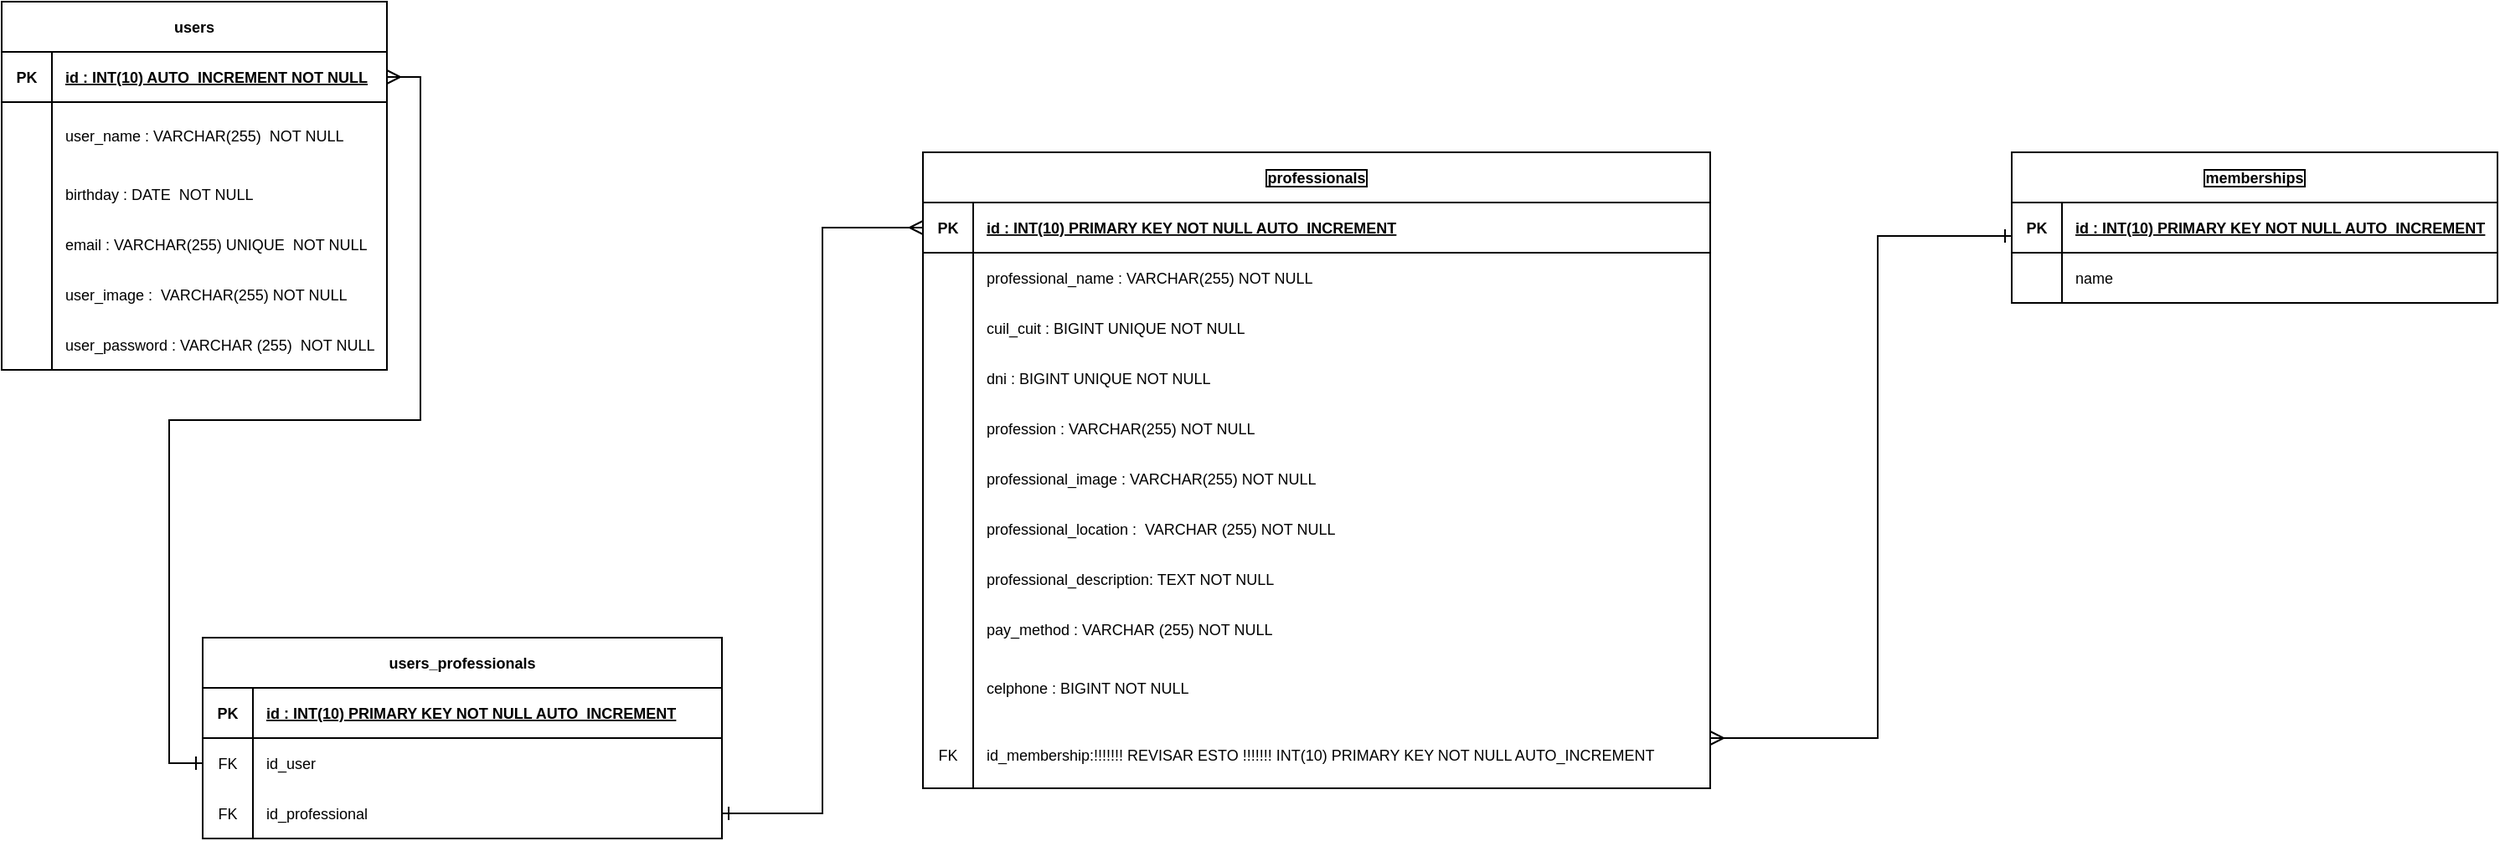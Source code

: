 <mxfile>
    <diagram id="rU8cj9QBJzCA4bWCSC3S" name="Página-1">
        <mxGraphModel dx="458" dy="448" grid="1" gridSize="10" guides="1" tooltips="1" connect="1" arrows="1" fold="1" page="1" pageScale="1" pageWidth="827" pageHeight="1169" math="0" shadow="0">
            <root>
                <mxCell id="0"/>
                <mxCell id="1" parent="0"/>
                <mxCell id="FUnlEjVyfEmgcV5txe29-21" value="users" style="shape=table;startSize=30;container=1;collapsible=1;childLayout=tableLayout;fixedRows=1;rowLines=0;fontStyle=1;align=center;resizeLast=1;fontSize=9;" parent="1" vertex="1">
                    <mxGeometry y="20" width="230" height="220" as="geometry">
                        <mxRectangle x="80" y="120" width="60" height="30" as="alternateBounds"/>
                    </mxGeometry>
                </mxCell>
                <mxCell id="FUnlEjVyfEmgcV5txe29-22" value="" style="shape=partialRectangle;collapsible=0;dropTarget=0;pointerEvents=0;fillColor=none;top=0;left=0;bottom=1;right=0;points=[[0,0.5],[1,0.5]];portConstraint=eastwest;fontSize=9;" parent="FUnlEjVyfEmgcV5txe29-21" vertex="1">
                    <mxGeometry y="30" width="230" height="30" as="geometry"/>
                </mxCell>
                <mxCell id="FUnlEjVyfEmgcV5txe29-23" value="PK" style="shape=partialRectangle;connectable=0;fillColor=none;top=0;left=0;bottom=0;right=0;fontStyle=1;overflow=hidden;fontSize=9;" parent="FUnlEjVyfEmgcV5txe29-22" vertex="1">
                    <mxGeometry width="30" height="30" as="geometry"/>
                </mxCell>
                <mxCell id="FUnlEjVyfEmgcV5txe29-24" value="id : INT(10) AUTO_INCREMENT NOT NULL" style="shape=partialRectangle;connectable=0;fillColor=none;top=0;left=0;bottom=0;right=0;align=left;spacingLeft=6;fontStyle=5;overflow=hidden;fontSize=9;" parent="FUnlEjVyfEmgcV5txe29-22" vertex="1">
                    <mxGeometry x="30" width="200" height="30" as="geometry"/>
                </mxCell>
                <mxCell id="FUnlEjVyfEmgcV5txe29-25" value="" style="shape=partialRectangle;collapsible=0;dropTarget=0;pointerEvents=0;fillColor=none;top=0;left=0;bottom=0;right=0;points=[[0,0.5],[1,0.5]];portConstraint=eastwest;fontSize=9;" parent="FUnlEjVyfEmgcV5txe29-21" vertex="1">
                    <mxGeometry y="60" width="230" height="40" as="geometry"/>
                </mxCell>
                <mxCell id="FUnlEjVyfEmgcV5txe29-26" value="" style="shape=partialRectangle;connectable=0;fillColor=none;top=0;left=0;bottom=0;right=0;editable=1;overflow=hidden;fontSize=9;" parent="FUnlEjVyfEmgcV5txe29-25" vertex="1">
                    <mxGeometry width="30" height="40" as="geometry"/>
                </mxCell>
                <mxCell id="FUnlEjVyfEmgcV5txe29-27" value="user_name : VARCHAR(255)  NOT NULL" style="shape=partialRectangle;connectable=0;fillColor=none;top=0;left=0;bottom=0;right=0;align=left;spacingLeft=6;overflow=hidden;fontSize=9;" parent="FUnlEjVyfEmgcV5txe29-25" vertex="1">
                    <mxGeometry x="30" width="200" height="40" as="geometry"/>
                </mxCell>
                <mxCell id="FUnlEjVyfEmgcV5txe29-28" value="" style="shape=partialRectangle;collapsible=0;dropTarget=0;pointerEvents=0;fillColor=none;top=0;left=0;bottom=0;right=0;points=[[0,0.5],[1,0.5]];portConstraint=eastwest;fontSize=9;" parent="FUnlEjVyfEmgcV5txe29-21" vertex="1">
                    <mxGeometry y="100" width="230" height="30" as="geometry"/>
                </mxCell>
                <mxCell id="FUnlEjVyfEmgcV5txe29-29" value="" style="shape=partialRectangle;connectable=0;fillColor=none;top=0;left=0;bottom=0;right=0;editable=1;overflow=hidden;fontSize=9;" parent="FUnlEjVyfEmgcV5txe29-28" vertex="1">
                    <mxGeometry width="30" height="30" as="geometry"/>
                </mxCell>
                <mxCell id="FUnlEjVyfEmgcV5txe29-30" value="birthday : DATE  NOT NULL" style="shape=partialRectangle;connectable=0;fillColor=none;top=0;left=0;bottom=0;right=0;align=left;spacingLeft=6;overflow=hidden;fontSize=9;" parent="FUnlEjVyfEmgcV5txe29-28" vertex="1">
                    <mxGeometry x="30" width="200" height="30" as="geometry"/>
                </mxCell>
                <mxCell id="FUnlEjVyfEmgcV5txe29-31" value="" style="shape=partialRectangle;collapsible=0;dropTarget=0;pointerEvents=0;fillColor=none;top=0;left=0;bottom=0;right=0;points=[[0,0.5],[1,0.5]];portConstraint=eastwest;fontSize=9;" parent="FUnlEjVyfEmgcV5txe29-21" vertex="1">
                    <mxGeometry y="130" width="230" height="30" as="geometry"/>
                </mxCell>
                <mxCell id="FUnlEjVyfEmgcV5txe29-32" value="" style="shape=partialRectangle;connectable=0;fillColor=none;top=0;left=0;bottom=0;right=0;editable=1;overflow=hidden;fontSize=9;" parent="FUnlEjVyfEmgcV5txe29-31" vertex="1">
                    <mxGeometry width="30" height="30" as="geometry"/>
                </mxCell>
                <mxCell id="FUnlEjVyfEmgcV5txe29-33" value="email : VARCHAR(255) UNIQUE  NOT NULL" style="shape=partialRectangle;connectable=0;fillColor=none;top=0;left=0;bottom=0;right=0;align=left;spacingLeft=6;overflow=hidden;fontSize=9;" parent="FUnlEjVyfEmgcV5txe29-31" vertex="1">
                    <mxGeometry x="30" width="200" height="30" as="geometry"/>
                </mxCell>
                <mxCell id="FUnlEjVyfEmgcV5txe29-34" value="" style="shape=partialRectangle;collapsible=0;dropTarget=0;pointerEvents=0;fillColor=none;top=0;left=0;bottom=0;right=0;points=[[0,0.5],[1,0.5]];portConstraint=eastwest;fontSize=9;" parent="FUnlEjVyfEmgcV5txe29-21" vertex="1">
                    <mxGeometry y="160" width="230" height="30" as="geometry"/>
                </mxCell>
                <mxCell id="FUnlEjVyfEmgcV5txe29-35" value="" style="shape=partialRectangle;connectable=0;fillColor=none;top=0;left=0;bottom=0;right=0;editable=1;overflow=hidden;fontSize=9;" parent="FUnlEjVyfEmgcV5txe29-34" vertex="1">
                    <mxGeometry width="30" height="30" as="geometry"/>
                </mxCell>
                <mxCell id="FUnlEjVyfEmgcV5txe29-36" value="user_image :  VARCHAR(255) NOT NULL" style="shape=partialRectangle;connectable=0;fillColor=none;top=0;left=0;bottom=0;right=0;align=left;spacingLeft=6;overflow=hidden;fontSize=9;" parent="FUnlEjVyfEmgcV5txe29-34" vertex="1">
                    <mxGeometry x="30" width="200" height="30" as="geometry"/>
                </mxCell>
                <mxCell id="FUnlEjVyfEmgcV5txe29-37" value="" style="shape=partialRectangle;collapsible=0;dropTarget=0;pointerEvents=0;fillColor=none;top=0;left=0;bottom=0;right=0;points=[[0,0.5],[1,0.5]];portConstraint=eastwest;fontSize=9;" parent="FUnlEjVyfEmgcV5txe29-21" vertex="1">
                    <mxGeometry y="190" width="230" height="30" as="geometry"/>
                </mxCell>
                <mxCell id="FUnlEjVyfEmgcV5txe29-38" value="" style="shape=partialRectangle;connectable=0;fillColor=none;top=0;left=0;bottom=0;right=0;editable=1;overflow=hidden;fontSize=9;" parent="FUnlEjVyfEmgcV5txe29-37" vertex="1">
                    <mxGeometry width="30" height="30" as="geometry"/>
                </mxCell>
                <mxCell id="FUnlEjVyfEmgcV5txe29-39" value="user_password : VARCHAR (255)  NOT NULL" style="shape=partialRectangle;connectable=0;fillColor=none;top=0;left=0;bottom=0;right=0;align=left;spacingLeft=6;overflow=hidden;fontSize=9;" parent="FUnlEjVyfEmgcV5txe29-37" vertex="1">
                    <mxGeometry x="30" width="200" height="30" as="geometry"/>
                </mxCell>
                <mxCell id="FUnlEjVyfEmgcV5txe29-43" value="professionals" style="shape=table;startSize=30;container=1;collapsible=1;childLayout=tableLayout;fixedRows=1;rowLines=0;fontStyle=1;align=center;resizeLast=1;labelBorderColor=#000000;fontSize=9;" parent="1" vertex="1">
                    <mxGeometry x="550" y="110" width="470" height="380" as="geometry">
                        <mxRectangle x="440" y="120" width="100" height="30" as="alternateBounds"/>
                    </mxGeometry>
                </mxCell>
                <mxCell id="FUnlEjVyfEmgcV5txe29-44" value="" style="shape=partialRectangle;collapsible=0;dropTarget=0;pointerEvents=0;fillColor=none;top=0;left=0;bottom=1;right=0;points=[[0,0.5],[1,0.5]];portConstraint=eastwest;fontSize=9;" parent="FUnlEjVyfEmgcV5txe29-43" vertex="1">
                    <mxGeometry y="30" width="470" height="30" as="geometry"/>
                </mxCell>
                <mxCell id="FUnlEjVyfEmgcV5txe29-45" value="PK" style="shape=partialRectangle;connectable=0;fillColor=none;top=0;left=0;bottom=0;right=0;fontStyle=1;overflow=hidden;fontSize=9;" parent="FUnlEjVyfEmgcV5txe29-44" vertex="1">
                    <mxGeometry width="30" height="30" as="geometry"/>
                </mxCell>
                <mxCell id="FUnlEjVyfEmgcV5txe29-46" value="id : INT(10) PRIMARY KEY NOT NULL AUTO_INCREMENT" style="shape=partialRectangle;connectable=0;fillColor=none;top=0;left=0;bottom=0;right=0;align=left;spacingLeft=6;fontStyle=5;overflow=hidden;fontSize=9;" parent="FUnlEjVyfEmgcV5txe29-44" vertex="1">
                    <mxGeometry x="30" width="440" height="30" as="geometry"/>
                </mxCell>
                <mxCell id="FUnlEjVyfEmgcV5txe29-47" value="" style="shape=partialRectangle;collapsible=0;dropTarget=0;pointerEvents=0;fillColor=none;top=0;left=0;bottom=0;right=0;points=[[0,0.5],[1,0.5]];portConstraint=eastwest;fontSize=9;" parent="FUnlEjVyfEmgcV5txe29-43" vertex="1">
                    <mxGeometry y="60" width="470" height="30" as="geometry"/>
                </mxCell>
                <mxCell id="FUnlEjVyfEmgcV5txe29-48" value="" style="shape=partialRectangle;connectable=0;fillColor=none;top=0;left=0;bottom=0;right=0;editable=1;overflow=hidden;fontSize=9;" parent="FUnlEjVyfEmgcV5txe29-47" vertex="1">
                    <mxGeometry width="30" height="30" as="geometry"/>
                </mxCell>
                <mxCell id="FUnlEjVyfEmgcV5txe29-49" value="    professional_name : VARCHAR(255) NOT NULL" style="shape=partialRectangle;connectable=0;fillColor=none;top=0;left=0;bottom=0;right=0;align=left;spacingLeft=6;overflow=hidden;fontSize=9;" parent="FUnlEjVyfEmgcV5txe29-47" vertex="1">
                    <mxGeometry x="30" width="440" height="30" as="geometry"/>
                </mxCell>
                <mxCell id="FUnlEjVyfEmgcV5txe29-50" value="" style="shape=partialRectangle;collapsible=0;dropTarget=0;pointerEvents=0;fillColor=none;top=0;left=0;bottom=0;right=0;points=[[0,0.5],[1,0.5]];portConstraint=eastwest;fontSize=9;" parent="FUnlEjVyfEmgcV5txe29-43" vertex="1">
                    <mxGeometry y="90" width="470" height="30" as="geometry"/>
                </mxCell>
                <mxCell id="FUnlEjVyfEmgcV5txe29-51" value="" style="shape=partialRectangle;connectable=0;fillColor=none;top=0;left=0;bottom=0;right=0;editable=1;overflow=hidden;fontSize=9;" parent="FUnlEjVyfEmgcV5txe29-50" vertex="1">
                    <mxGeometry width="30" height="30" as="geometry"/>
                </mxCell>
                <mxCell id="FUnlEjVyfEmgcV5txe29-52" value="cuil_cuit : BIGINT UNIQUE NOT NULL" style="shape=partialRectangle;connectable=0;fillColor=none;top=0;left=0;bottom=0;right=0;align=left;spacingLeft=6;overflow=hidden;fontSize=9;" parent="FUnlEjVyfEmgcV5txe29-50" vertex="1">
                    <mxGeometry x="30" width="440" height="30" as="geometry"/>
                </mxCell>
                <mxCell id="FUnlEjVyfEmgcV5txe29-53" value="" style="shape=partialRectangle;collapsible=0;dropTarget=0;pointerEvents=0;fillColor=none;top=0;left=0;bottom=0;right=0;points=[[0,0.5],[1,0.5]];portConstraint=eastwest;fontSize=9;" parent="FUnlEjVyfEmgcV5txe29-43" vertex="1">
                    <mxGeometry y="120" width="470" height="30" as="geometry"/>
                </mxCell>
                <mxCell id="FUnlEjVyfEmgcV5txe29-54" value="" style="shape=partialRectangle;connectable=0;fillColor=none;top=0;left=0;bottom=0;right=0;editable=1;overflow=hidden;fontSize=9;" parent="FUnlEjVyfEmgcV5txe29-53" vertex="1">
                    <mxGeometry width="30" height="30" as="geometry"/>
                </mxCell>
                <mxCell id="FUnlEjVyfEmgcV5txe29-55" value="dni : BIGINT UNIQUE NOT NULL" style="shape=partialRectangle;connectable=0;fillColor=none;top=0;left=0;bottom=0;right=0;align=left;spacingLeft=6;overflow=hidden;fontSize=9;" parent="FUnlEjVyfEmgcV5txe29-53" vertex="1">
                    <mxGeometry x="30" width="440" height="30" as="geometry"/>
                </mxCell>
                <mxCell id="FUnlEjVyfEmgcV5txe29-56" value="" style="shape=partialRectangle;collapsible=0;dropTarget=0;pointerEvents=0;fillColor=none;top=0;left=0;bottom=0;right=0;points=[[0,0.5],[1,0.5]];portConstraint=eastwest;fontSize=9;" parent="FUnlEjVyfEmgcV5txe29-43" vertex="1">
                    <mxGeometry y="150" width="470" height="30" as="geometry"/>
                </mxCell>
                <mxCell id="FUnlEjVyfEmgcV5txe29-57" value="" style="shape=partialRectangle;connectable=0;fillColor=none;top=0;left=0;bottom=0;right=0;editable=1;overflow=hidden;fontSize=9;" parent="FUnlEjVyfEmgcV5txe29-56" vertex="1">
                    <mxGeometry width="30" height="30" as="geometry"/>
                </mxCell>
                <mxCell id="FUnlEjVyfEmgcV5txe29-58" value="profession : VARCHAR(255) NOT NULL" style="shape=partialRectangle;connectable=0;fillColor=none;top=0;left=0;bottom=0;right=0;align=left;spacingLeft=6;overflow=hidden;fontSize=9;" parent="FUnlEjVyfEmgcV5txe29-56" vertex="1">
                    <mxGeometry x="30" width="440" height="30" as="geometry"/>
                </mxCell>
                <mxCell id="FUnlEjVyfEmgcV5txe29-59" value="" style="shape=partialRectangle;collapsible=0;dropTarget=0;pointerEvents=0;fillColor=none;top=0;left=0;bottom=0;right=0;points=[[0,0.5],[1,0.5]];portConstraint=eastwest;fontSize=9;" parent="FUnlEjVyfEmgcV5txe29-43" vertex="1">
                    <mxGeometry y="180" width="470" height="30" as="geometry"/>
                </mxCell>
                <mxCell id="FUnlEjVyfEmgcV5txe29-60" value="" style="shape=partialRectangle;connectable=0;fillColor=none;top=0;left=0;bottom=0;right=0;editable=1;overflow=hidden;fontSize=9;" parent="FUnlEjVyfEmgcV5txe29-59" vertex="1">
                    <mxGeometry width="30" height="30" as="geometry"/>
                </mxCell>
                <mxCell id="FUnlEjVyfEmgcV5txe29-61" value="professional_image : VARCHAR(255) NOT NULL " style="shape=partialRectangle;connectable=0;fillColor=none;top=0;left=0;bottom=0;right=0;align=left;spacingLeft=6;overflow=hidden;fontSize=9;" parent="FUnlEjVyfEmgcV5txe29-59" vertex="1">
                    <mxGeometry x="30" width="440" height="30" as="geometry"/>
                </mxCell>
                <mxCell id="FUnlEjVyfEmgcV5txe29-62" value="" style="shape=partialRectangle;collapsible=0;dropTarget=0;pointerEvents=0;fillColor=none;top=0;left=0;bottom=0;right=0;points=[[0,0.5],[1,0.5]];portConstraint=eastwest;fontSize=9;" parent="FUnlEjVyfEmgcV5txe29-43" vertex="1">
                    <mxGeometry y="210" width="470" height="30" as="geometry"/>
                </mxCell>
                <mxCell id="FUnlEjVyfEmgcV5txe29-63" value="" style="shape=partialRectangle;connectable=0;fillColor=none;top=0;left=0;bottom=0;right=0;editable=1;overflow=hidden;fontSize=9;" parent="FUnlEjVyfEmgcV5txe29-62" vertex="1">
                    <mxGeometry width="30" height="30" as="geometry"/>
                </mxCell>
                <mxCell id="FUnlEjVyfEmgcV5txe29-64" value="professional_location :  VARCHAR (255) NOT NULL" style="shape=partialRectangle;connectable=0;fillColor=none;top=0;left=0;bottom=0;right=0;align=left;spacingLeft=6;overflow=hidden;fontSize=9;" parent="FUnlEjVyfEmgcV5txe29-62" vertex="1">
                    <mxGeometry x="30" width="440" height="30" as="geometry"/>
                </mxCell>
                <mxCell id="FUnlEjVyfEmgcV5txe29-65" value="" style="shape=partialRectangle;collapsible=0;dropTarget=0;pointerEvents=0;fillColor=none;top=0;left=0;bottom=0;right=0;points=[[0,0.5],[1,0.5]];portConstraint=eastwest;fontSize=9;" parent="FUnlEjVyfEmgcV5txe29-43" vertex="1">
                    <mxGeometry y="240" width="470" height="30" as="geometry"/>
                </mxCell>
                <mxCell id="FUnlEjVyfEmgcV5txe29-66" value="" style="shape=partialRectangle;connectable=0;fillColor=none;top=0;left=0;bottom=0;right=0;editable=1;overflow=hidden;fontSize=9;" parent="FUnlEjVyfEmgcV5txe29-65" vertex="1">
                    <mxGeometry width="30" height="30" as="geometry"/>
                </mxCell>
                <mxCell id="FUnlEjVyfEmgcV5txe29-67" value="professional_description: TEXT NOT NULL" style="shape=partialRectangle;connectable=0;fillColor=none;top=0;left=0;bottom=0;right=0;align=left;spacingLeft=6;overflow=hidden;fontSize=9;" parent="FUnlEjVyfEmgcV5txe29-65" vertex="1">
                    <mxGeometry x="30" width="440" height="30" as="geometry"/>
                </mxCell>
                <mxCell id="FUnlEjVyfEmgcV5txe29-68" value="" style="shape=partialRectangle;collapsible=0;dropTarget=0;pointerEvents=0;fillColor=none;top=0;left=0;bottom=0;right=0;points=[[0,0.5],[1,0.5]];portConstraint=eastwest;fontSize=9;" parent="FUnlEjVyfEmgcV5txe29-43" vertex="1">
                    <mxGeometry y="270" width="470" height="30" as="geometry"/>
                </mxCell>
                <mxCell id="FUnlEjVyfEmgcV5txe29-69" value="" style="shape=partialRectangle;connectable=0;fillColor=none;top=0;left=0;bottom=0;right=0;editable=1;overflow=hidden;fontSize=9;" parent="FUnlEjVyfEmgcV5txe29-68" vertex="1">
                    <mxGeometry width="30" height="30" as="geometry"/>
                </mxCell>
                <mxCell id="FUnlEjVyfEmgcV5txe29-70" value="pay_method : VARCHAR (255) NOT NULL" style="shape=partialRectangle;connectable=0;fillColor=none;top=0;left=0;bottom=0;right=0;align=left;spacingLeft=6;overflow=hidden;fontSize=9;" parent="FUnlEjVyfEmgcV5txe29-68" vertex="1">
                    <mxGeometry x="30" width="440" height="30" as="geometry"/>
                </mxCell>
                <mxCell id="FUnlEjVyfEmgcV5txe29-71" value="" style="shape=partialRectangle;collapsible=0;dropTarget=0;pointerEvents=0;fillColor=none;top=0;left=0;bottom=0;right=0;points=[[0,0.5],[1,0.5]];portConstraint=eastwest;fontSize=9;" parent="FUnlEjVyfEmgcV5txe29-43" vertex="1">
                    <mxGeometry y="300" width="470" height="40" as="geometry"/>
                </mxCell>
                <mxCell id="FUnlEjVyfEmgcV5txe29-72" value="" style="shape=partialRectangle;connectable=0;fillColor=none;top=0;left=0;bottom=0;right=0;editable=1;overflow=hidden;fontSize=9;" parent="FUnlEjVyfEmgcV5txe29-71" vertex="1">
                    <mxGeometry width="30" height="40" as="geometry"/>
                </mxCell>
                <mxCell id="FUnlEjVyfEmgcV5txe29-73" value="celphone : BIGINT NOT NULL" style="shape=partialRectangle;connectable=0;fillColor=none;top=0;left=0;bottom=0;right=0;align=left;spacingLeft=6;overflow=hidden;fontSize=9;" parent="FUnlEjVyfEmgcV5txe29-71" vertex="1">
                    <mxGeometry x="30" width="440" height="40" as="geometry"/>
                </mxCell>
                <mxCell id="119" value="" style="shape=partialRectangle;collapsible=0;dropTarget=0;pointerEvents=0;fillColor=none;top=0;left=0;bottom=0;right=0;points=[[0,0.5],[1,0.5]];portConstraint=eastwest;fontSize=9;" vertex="1" parent="FUnlEjVyfEmgcV5txe29-43">
                    <mxGeometry y="340" width="470" height="40" as="geometry"/>
                </mxCell>
                <mxCell id="120" value="FK" style="shape=partialRectangle;connectable=0;fillColor=none;top=0;left=0;bottom=0;right=0;editable=1;overflow=hidden;fontSize=9;" vertex="1" parent="119">
                    <mxGeometry width="30" height="40" as="geometry"/>
                </mxCell>
                <mxCell id="121" value="id_membership:!!!!!!! REVISAR ESTO !!!!!!! INT(10) PRIMARY KEY NOT NULL AUTO_INCREMENT" style="shape=partialRectangle;connectable=0;fillColor=none;top=0;left=0;bottom=0;right=0;align=left;spacingLeft=6;overflow=hidden;fontSize=9;" vertex="1" parent="119">
                    <mxGeometry x="30" width="440" height="40" as="geometry"/>
                </mxCell>
                <mxCell id="25" value="users_professionals" style="shape=table;startSize=30;container=1;collapsible=1;childLayout=tableLayout;fixedRows=1;rowLines=0;fontStyle=1;align=center;resizeLast=1;fontSize=9;" parent="1" vertex="1">
                    <mxGeometry x="120" y="400" width="310" height="120" as="geometry"/>
                </mxCell>
                <mxCell id="26" value="" style="shape=partialRectangle;collapsible=0;dropTarget=0;pointerEvents=0;fillColor=none;top=0;left=0;bottom=1;right=0;points=[[0,0.5],[1,0.5]];portConstraint=eastwest;fontSize=9;" parent="25" vertex="1">
                    <mxGeometry y="30" width="310" height="30" as="geometry"/>
                </mxCell>
                <mxCell id="27" value="PK" style="shape=partialRectangle;connectable=0;fillColor=none;top=0;left=0;bottom=0;right=0;fontStyle=1;overflow=hidden;fontSize=9;" parent="26" vertex="1">
                    <mxGeometry width="30" height="30" as="geometry"/>
                </mxCell>
                <mxCell id="28" value="id : INT(10) PRIMARY KEY NOT NULL AUTO_INCREMENT" style="shape=partialRectangle;connectable=0;fillColor=none;top=0;left=0;bottom=0;right=0;align=left;spacingLeft=6;fontStyle=5;overflow=hidden;fontSize=9;" parent="26" vertex="1">
                    <mxGeometry x="30" width="280" height="30" as="geometry"/>
                </mxCell>
                <mxCell id="29" value="" style="shape=partialRectangle;collapsible=0;dropTarget=0;pointerEvents=0;fillColor=none;top=0;left=0;bottom=0;right=0;points=[[0,0.5],[1,0.5]];portConstraint=eastwest;fontSize=9;" parent="25" vertex="1">
                    <mxGeometry y="60" width="310" height="30" as="geometry"/>
                </mxCell>
                <mxCell id="30" value="FK" style="shape=partialRectangle;connectable=0;fillColor=none;top=0;left=0;bottom=0;right=0;editable=1;overflow=hidden;fontSize=9;" parent="29" vertex="1">
                    <mxGeometry width="30" height="30" as="geometry"/>
                </mxCell>
                <mxCell id="31" value="id_user" style="shape=partialRectangle;connectable=0;fillColor=none;top=0;left=0;bottom=0;right=0;align=left;spacingLeft=6;overflow=hidden;fontSize=9;" parent="29" vertex="1">
                    <mxGeometry x="30" width="280" height="30" as="geometry"/>
                </mxCell>
                <mxCell id="32" value="" style="shape=partialRectangle;collapsible=0;dropTarget=0;pointerEvents=0;fillColor=none;top=0;left=0;bottom=0;right=0;points=[[0,0.5],[1,0.5]];portConstraint=eastwest;fontSize=9;" parent="25" vertex="1">
                    <mxGeometry y="90" width="310" height="30" as="geometry"/>
                </mxCell>
                <mxCell id="33" value="FK" style="shape=partialRectangle;connectable=0;fillColor=none;top=0;left=0;bottom=0;right=0;editable=1;overflow=hidden;fontSize=9;" parent="32" vertex="1">
                    <mxGeometry width="30" height="30" as="geometry"/>
                </mxCell>
                <mxCell id="34" value="id_professional" style="shape=partialRectangle;connectable=0;fillColor=none;top=0;left=0;bottom=0;right=0;align=left;spacingLeft=6;overflow=hidden;fontSize=9;" parent="32" vertex="1">
                    <mxGeometry x="30" width="280" height="30" as="geometry"/>
                </mxCell>
                <mxCell id="52" style="edgeStyle=orthogonalEdgeStyle;rounded=0;orthogonalLoop=1;jettySize=auto;html=1;entryX=1;entryY=0.5;entryDx=0;entryDy=0;startArrow=ERone;startFill=0;endArrow=ERmany;endFill=0;" parent="1" source="29" target="FUnlEjVyfEmgcV5txe29-22" edge="1">
                    <mxGeometry relative="1" as="geometry">
                        <Array as="points">
                            <mxPoint x="100" y="475"/>
                            <mxPoint x="100" y="270"/>
                            <mxPoint x="250" y="270"/>
                            <mxPoint x="250" y="65"/>
                        </Array>
                    </mxGeometry>
                </mxCell>
                <mxCell id="53" style="edgeStyle=orthogonalEdgeStyle;rounded=0;orthogonalLoop=1;jettySize=auto;html=1;entryX=0;entryY=0.5;entryDx=0;entryDy=0;endArrow=ERmany;endFill=0;startArrow=ERone;startFill=0;" parent="1" source="32" target="FUnlEjVyfEmgcV5txe29-44" edge="1">
                    <mxGeometry relative="1" as="geometry"/>
                </mxCell>
                <mxCell id="86" value="memberships" style="shape=table;startSize=30;container=1;collapsible=1;childLayout=tableLayout;fixedRows=1;rowLines=0;fontStyle=1;align=center;resizeLast=1;labelBorderColor=#000000;fontSize=9;" vertex="1" parent="1">
                    <mxGeometry x="1200" y="110" width="290" height="90" as="geometry">
                        <mxRectangle x="440" y="120" width="100" height="30" as="alternateBounds"/>
                    </mxGeometry>
                </mxCell>
                <mxCell id="87" value="" style="shape=partialRectangle;collapsible=0;dropTarget=0;pointerEvents=0;fillColor=none;top=0;left=0;bottom=1;right=0;points=[[0,0.5],[1,0.5]];portConstraint=eastwest;fontSize=9;" vertex="1" parent="86">
                    <mxGeometry y="30" width="290" height="30" as="geometry"/>
                </mxCell>
                <mxCell id="88" value="PK" style="shape=partialRectangle;connectable=0;fillColor=none;top=0;left=0;bottom=0;right=0;fontStyle=1;overflow=hidden;fontSize=9;" vertex="1" parent="87">
                    <mxGeometry width="30" height="30" as="geometry"/>
                </mxCell>
                <mxCell id="89" value="id : INT(10) PRIMARY KEY NOT NULL AUTO_INCREMENT" style="shape=partialRectangle;connectable=0;fillColor=none;top=0;left=0;bottom=0;right=0;align=left;spacingLeft=6;fontStyle=5;overflow=hidden;fontSize=9;" vertex="1" parent="87">
                    <mxGeometry x="30" width="260" height="30" as="geometry"/>
                </mxCell>
                <mxCell id="90" value="" style="shape=partialRectangle;collapsible=0;dropTarget=0;pointerEvents=0;fillColor=none;top=0;left=0;bottom=0;right=0;points=[[0,0.5],[1,0.5]];portConstraint=eastwest;fontSize=9;" vertex="1" parent="86">
                    <mxGeometry y="60" width="290" height="30" as="geometry"/>
                </mxCell>
                <mxCell id="91" value="" style="shape=partialRectangle;connectable=0;fillColor=none;top=0;left=0;bottom=0;right=0;editable=1;overflow=hidden;fontSize=9;" vertex="1" parent="90">
                    <mxGeometry width="30" height="30" as="geometry"/>
                </mxCell>
                <mxCell id="92" value="    name" style="shape=partialRectangle;connectable=0;fillColor=none;top=0;left=0;bottom=0;right=0;align=left;spacingLeft=6;overflow=hidden;fontSize=9;" vertex="1" parent="90">
                    <mxGeometry x="30" width="260" height="30" as="geometry"/>
                </mxCell>
                <mxCell id="129" style="edgeStyle=orthogonalEdgeStyle;rounded=0;orthogonalLoop=1;jettySize=auto;html=1;endArrow=ERmany;endFill=0;startArrow=ERone;startFill=0;" edge="1" parent="1">
                    <mxGeometry relative="1" as="geometry">
                        <mxPoint x="1200" y="160" as="sourcePoint"/>
                        <mxPoint x="1020" y="460" as="targetPoint"/>
                        <Array as="points">
                            <mxPoint x="1120" y="160"/>
                            <mxPoint x="1120" y="460"/>
                        </Array>
                    </mxGeometry>
                </mxCell>
            </root>
        </mxGraphModel>
    </diagram>
</mxfile>